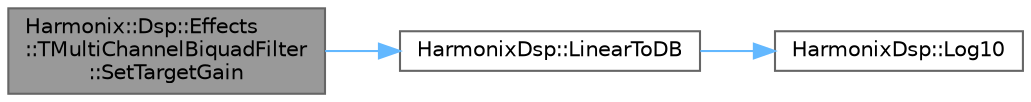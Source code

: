 digraph "Harmonix::Dsp::Effects::TMultiChannelBiquadFilter::SetTargetGain"
{
 // INTERACTIVE_SVG=YES
 // LATEX_PDF_SIZE
  bgcolor="transparent";
  edge [fontname=Helvetica,fontsize=10,labelfontname=Helvetica,labelfontsize=10];
  node [fontname=Helvetica,fontsize=10,shape=box,height=0.2,width=0.4];
  rankdir="LR";
  Node1 [id="Node000001",label="Harmonix::Dsp::Effects\l::TMultiChannelBiquadFilter\l::SetTargetGain",height=0.2,width=0.4,color="gray40", fillcolor="grey60", style="filled", fontcolor="black",tooltip=" "];
  Node1 -> Node2 [id="edge1_Node000001_Node000002",color="steelblue1",style="solid",tooltip=" "];
  Node2 [id="Node000002",label="HarmonixDsp::LinearToDB",height=0.2,width=0.4,color="grey40", fillcolor="white", style="filled",URL="$d0/db6/namespaceHarmonixDsp.html#a89979f8529d518f4c4575fce09c880cd",tooltip=" "];
  Node2 -> Node3 [id="edge2_Node000002_Node000003",color="steelblue1",style="solid",tooltip=" "];
  Node3 [id="Node000003",label="HarmonixDsp::Log10",height=0.2,width=0.4,color="grey40", fillcolor="white", style="filled",URL="$d0/db6/namespaceHarmonixDsp.html#a60a767a1a0d7b5e397b80c8c4f95568c",tooltip=" "];
}
